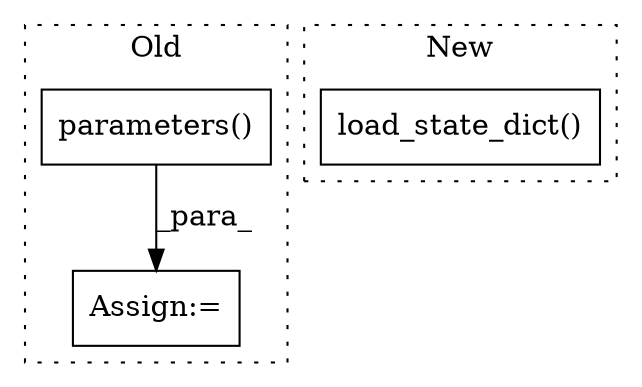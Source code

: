 digraph G {
subgraph cluster0 {
1 [label="parameters()" a="75" s="3875" l="14" shape="box"];
3 [label="Assign:=" a="68" s="3868" l="3" shape="box"];
label = "Old";
style="dotted";
}
subgraph cluster1 {
2 [label="load_state_dict()" a="75" s="5843,5916" l="27,1" shape="box"];
label = "New";
style="dotted";
}
1 -> 3 [label="_para_"];
}